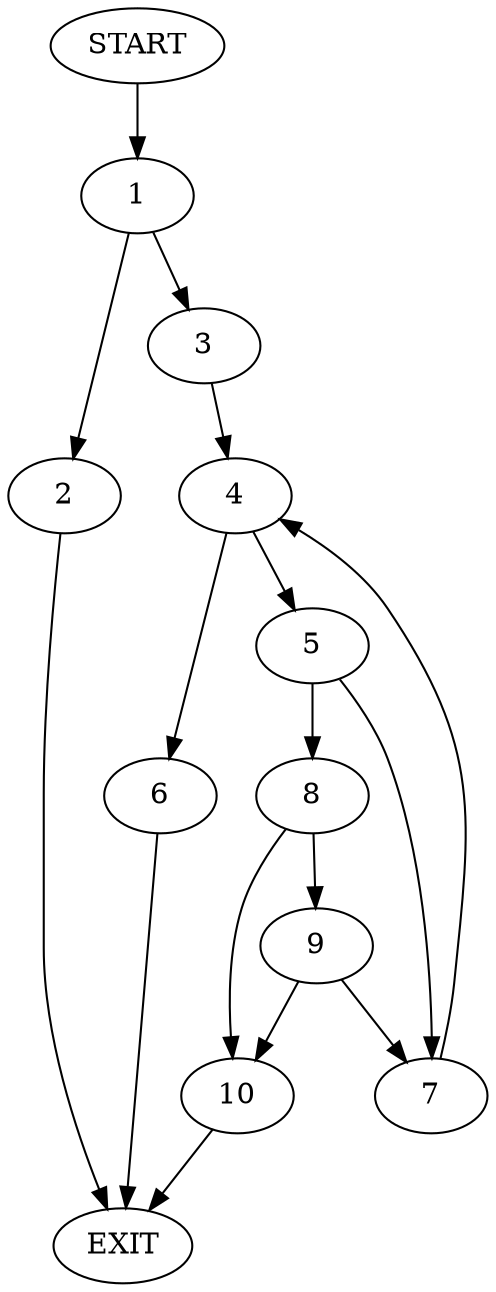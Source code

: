 digraph {
0 [label="START"]
11 [label="EXIT"]
0 -> 1
1 -> 2
1 -> 3
3 -> 4
2 -> 11
4 -> 5
4 -> 6
5 -> 7
5 -> 8
6 -> 11
8 -> 9
8 -> 10
7 -> 4
9 -> 10
9 -> 7
10 -> 11
}
